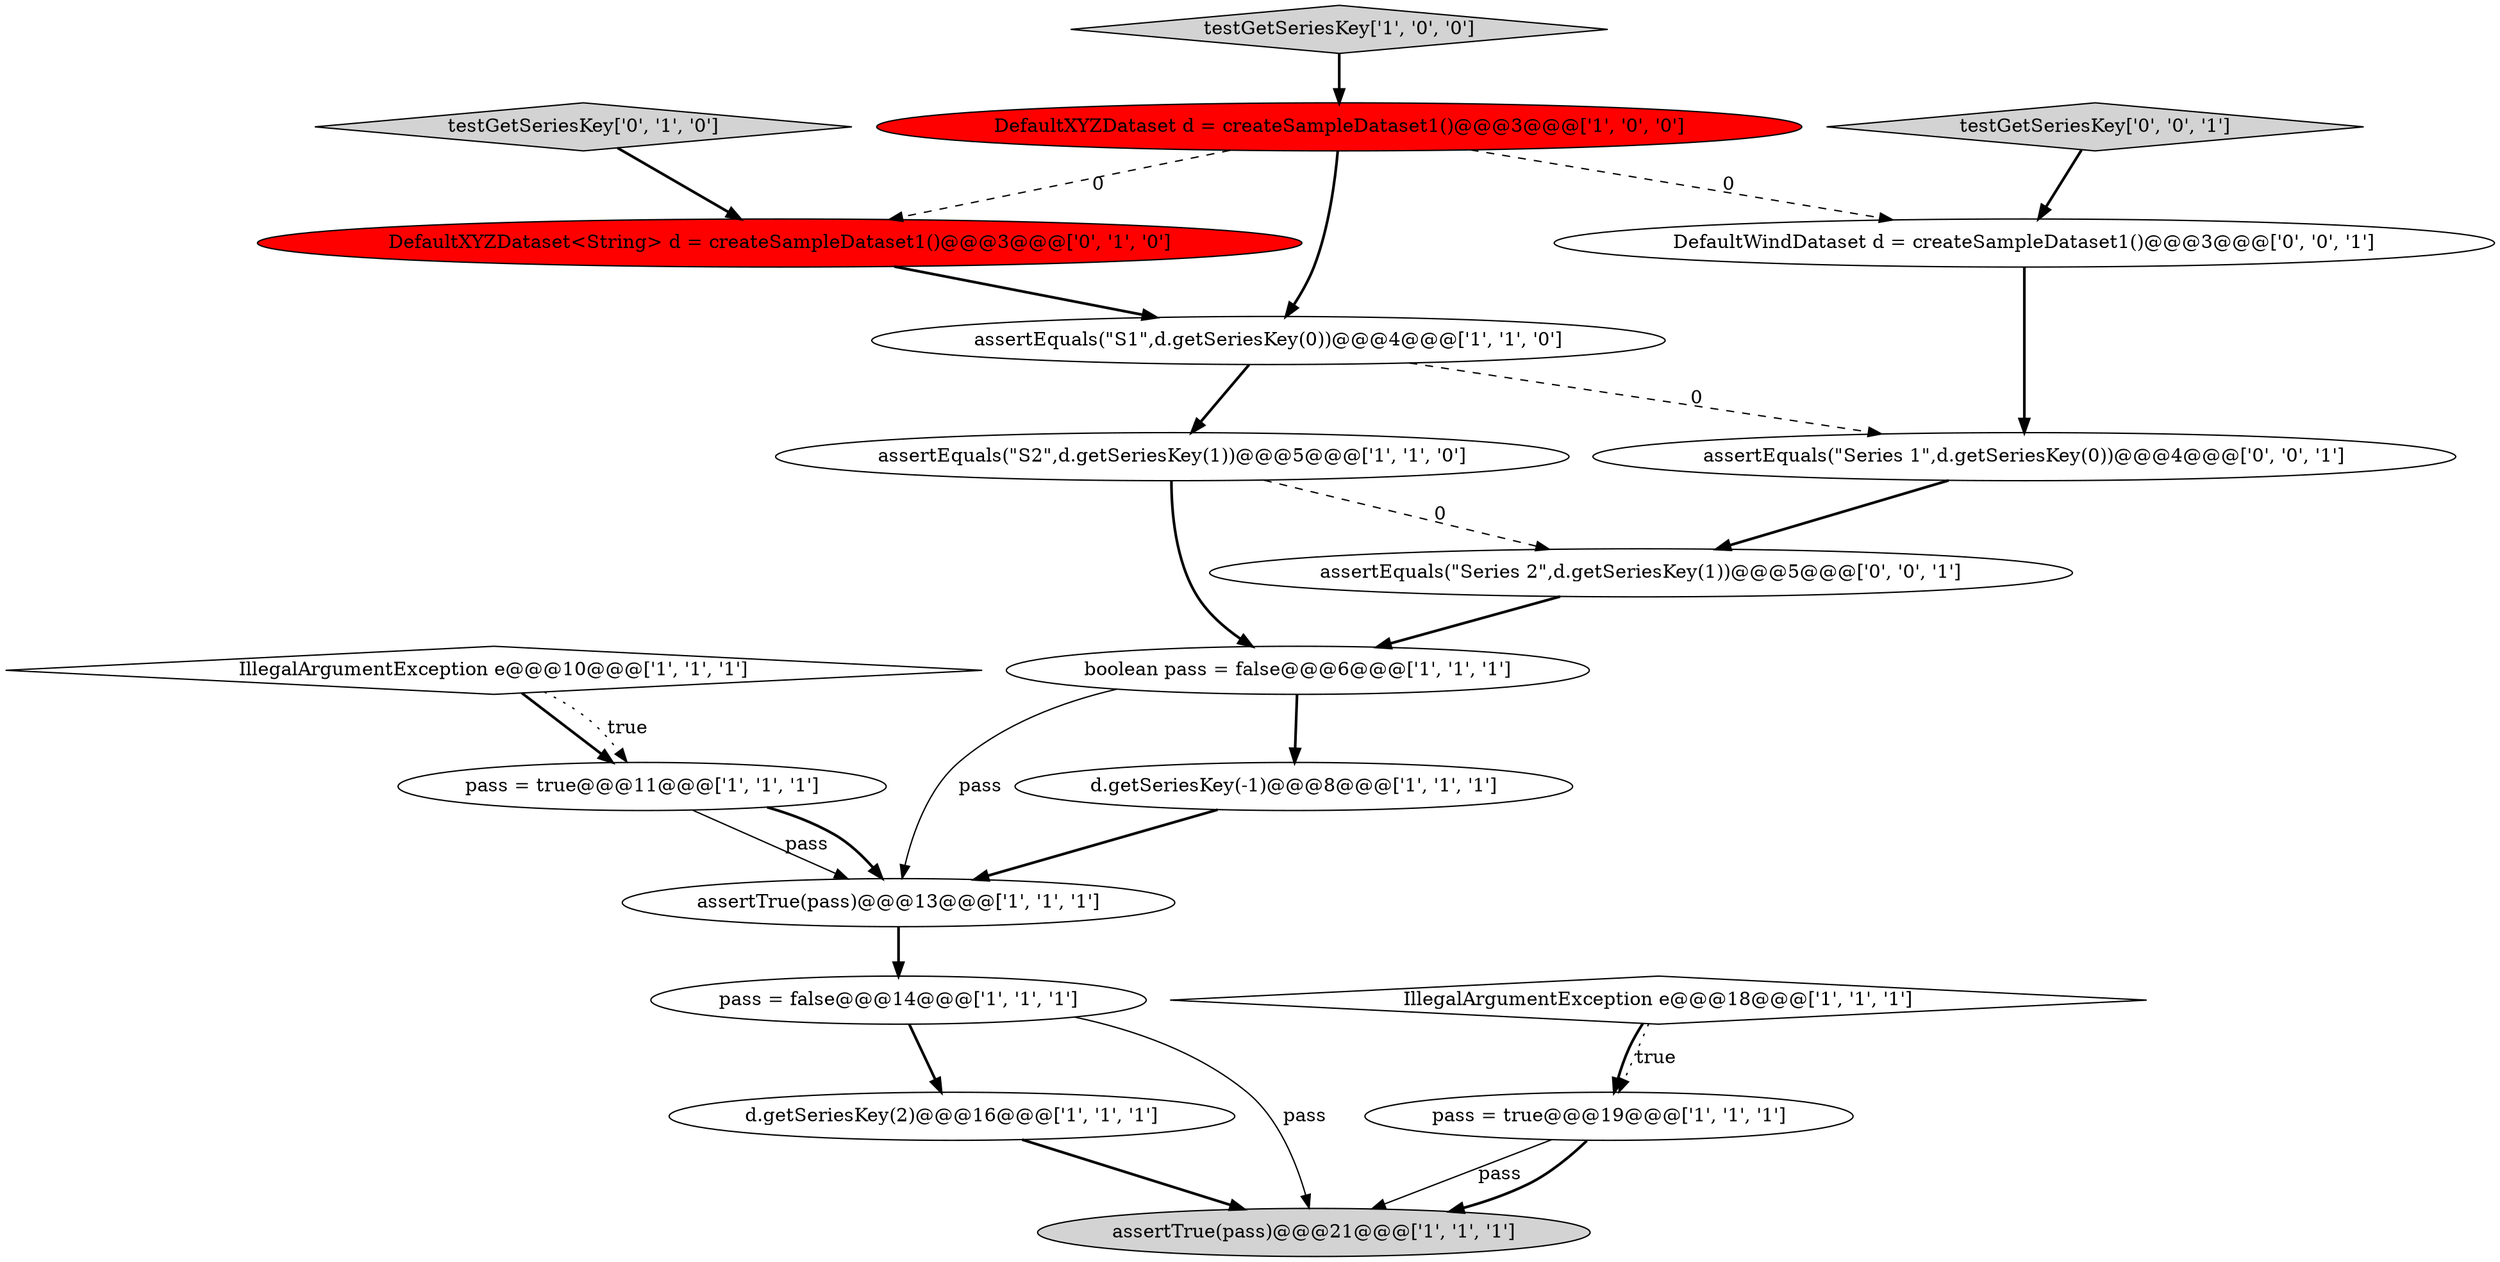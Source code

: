 digraph {
1 [style = filled, label = "assertEquals(\"S1\",d.getSeriesKey(0))@@@4@@@['1', '1', '0']", fillcolor = white, shape = ellipse image = "AAA0AAABBB1BBB"];
5 [style = filled, label = "d.getSeriesKey(2)@@@16@@@['1', '1', '1']", fillcolor = white, shape = ellipse image = "AAA0AAABBB1BBB"];
14 [style = filled, label = "testGetSeriesKey['0', '1', '0']", fillcolor = lightgray, shape = diamond image = "AAA0AAABBB2BBB"];
17 [style = filled, label = "assertEquals(\"Series 1\",d.getSeriesKey(0))@@@4@@@['0', '0', '1']", fillcolor = white, shape = ellipse image = "AAA0AAABBB3BBB"];
19 [style = filled, label = "testGetSeriesKey['0', '0', '1']", fillcolor = lightgray, shape = diamond image = "AAA0AAABBB3BBB"];
16 [style = filled, label = "DefaultWindDataset d = createSampleDataset1()@@@3@@@['0', '0', '1']", fillcolor = white, shape = ellipse image = "AAA0AAABBB3BBB"];
0 [style = filled, label = "DefaultXYZDataset d = createSampleDataset1()@@@3@@@['1', '0', '0']", fillcolor = red, shape = ellipse image = "AAA1AAABBB1BBB"];
13 [style = filled, label = "assertTrue(pass)@@@21@@@['1', '1', '1']", fillcolor = lightgray, shape = ellipse image = "AAA0AAABBB1BBB"];
2 [style = filled, label = "testGetSeriesKey['1', '0', '0']", fillcolor = lightgray, shape = diamond image = "AAA0AAABBB1BBB"];
4 [style = filled, label = "IllegalArgumentException e@@@10@@@['1', '1', '1']", fillcolor = white, shape = diamond image = "AAA0AAABBB1BBB"];
10 [style = filled, label = "pass = true@@@11@@@['1', '1', '1']", fillcolor = white, shape = ellipse image = "AAA0AAABBB1BBB"];
8 [style = filled, label = "boolean pass = false@@@6@@@['1', '1', '1']", fillcolor = white, shape = ellipse image = "AAA0AAABBB1BBB"];
3 [style = filled, label = "pass = true@@@19@@@['1', '1', '1']", fillcolor = white, shape = ellipse image = "AAA0AAABBB1BBB"];
6 [style = filled, label = "pass = false@@@14@@@['1', '1', '1']", fillcolor = white, shape = ellipse image = "AAA0AAABBB1BBB"];
15 [style = filled, label = "DefaultXYZDataset<String> d = createSampleDataset1()@@@3@@@['0', '1', '0']", fillcolor = red, shape = ellipse image = "AAA1AAABBB2BBB"];
9 [style = filled, label = "assertTrue(pass)@@@13@@@['1', '1', '1']", fillcolor = white, shape = ellipse image = "AAA0AAABBB1BBB"];
12 [style = filled, label = "assertEquals(\"S2\",d.getSeriesKey(1))@@@5@@@['1', '1', '0']", fillcolor = white, shape = ellipse image = "AAA0AAABBB1BBB"];
11 [style = filled, label = "d.getSeriesKey(-1)@@@8@@@['1', '1', '1']", fillcolor = white, shape = ellipse image = "AAA0AAABBB1BBB"];
18 [style = filled, label = "assertEquals(\"Series 2\",d.getSeriesKey(1))@@@5@@@['0', '0', '1']", fillcolor = white, shape = ellipse image = "AAA0AAABBB3BBB"];
7 [style = filled, label = "IllegalArgumentException e@@@18@@@['1', '1', '1']", fillcolor = white, shape = diamond image = "AAA0AAABBB1BBB"];
6->13 [style = solid, label="pass"];
4->10 [style = bold, label=""];
8->9 [style = solid, label="pass"];
4->10 [style = dotted, label="true"];
0->16 [style = dashed, label="0"];
0->15 [style = dashed, label="0"];
10->9 [style = solid, label="pass"];
16->17 [style = bold, label=""];
11->9 [style = bold, label=""];
7->3 [style = bold, label=""];
9->6 [style = bold, label=""];
19->16 [style = bold, label=""];
3->13 [style = solid, label="pass"];
6->5 [style = bold, label=""];
2->0 [style = bold, label=""];
1->17 [style = dashed, label="0"];
7->3 [style = dotted, label="true"];
12->8 [style = bold, label=""];
0->1 [style = bold, label=""];
5->13 [style = bold, label=""];
1->12 [style = bold, label=""];
3->13 [style = bold, label=""];
12->18 [style = dashed, label="0"];
14->15 [style = bold, label=""];
10->9 [style = bold, label=""];
18->8 [style = bold, label=""];
8->11 [style = bold, label=""];
17->18 [style = bold, label=""];
15->1 [style = bold, label=""];
}
